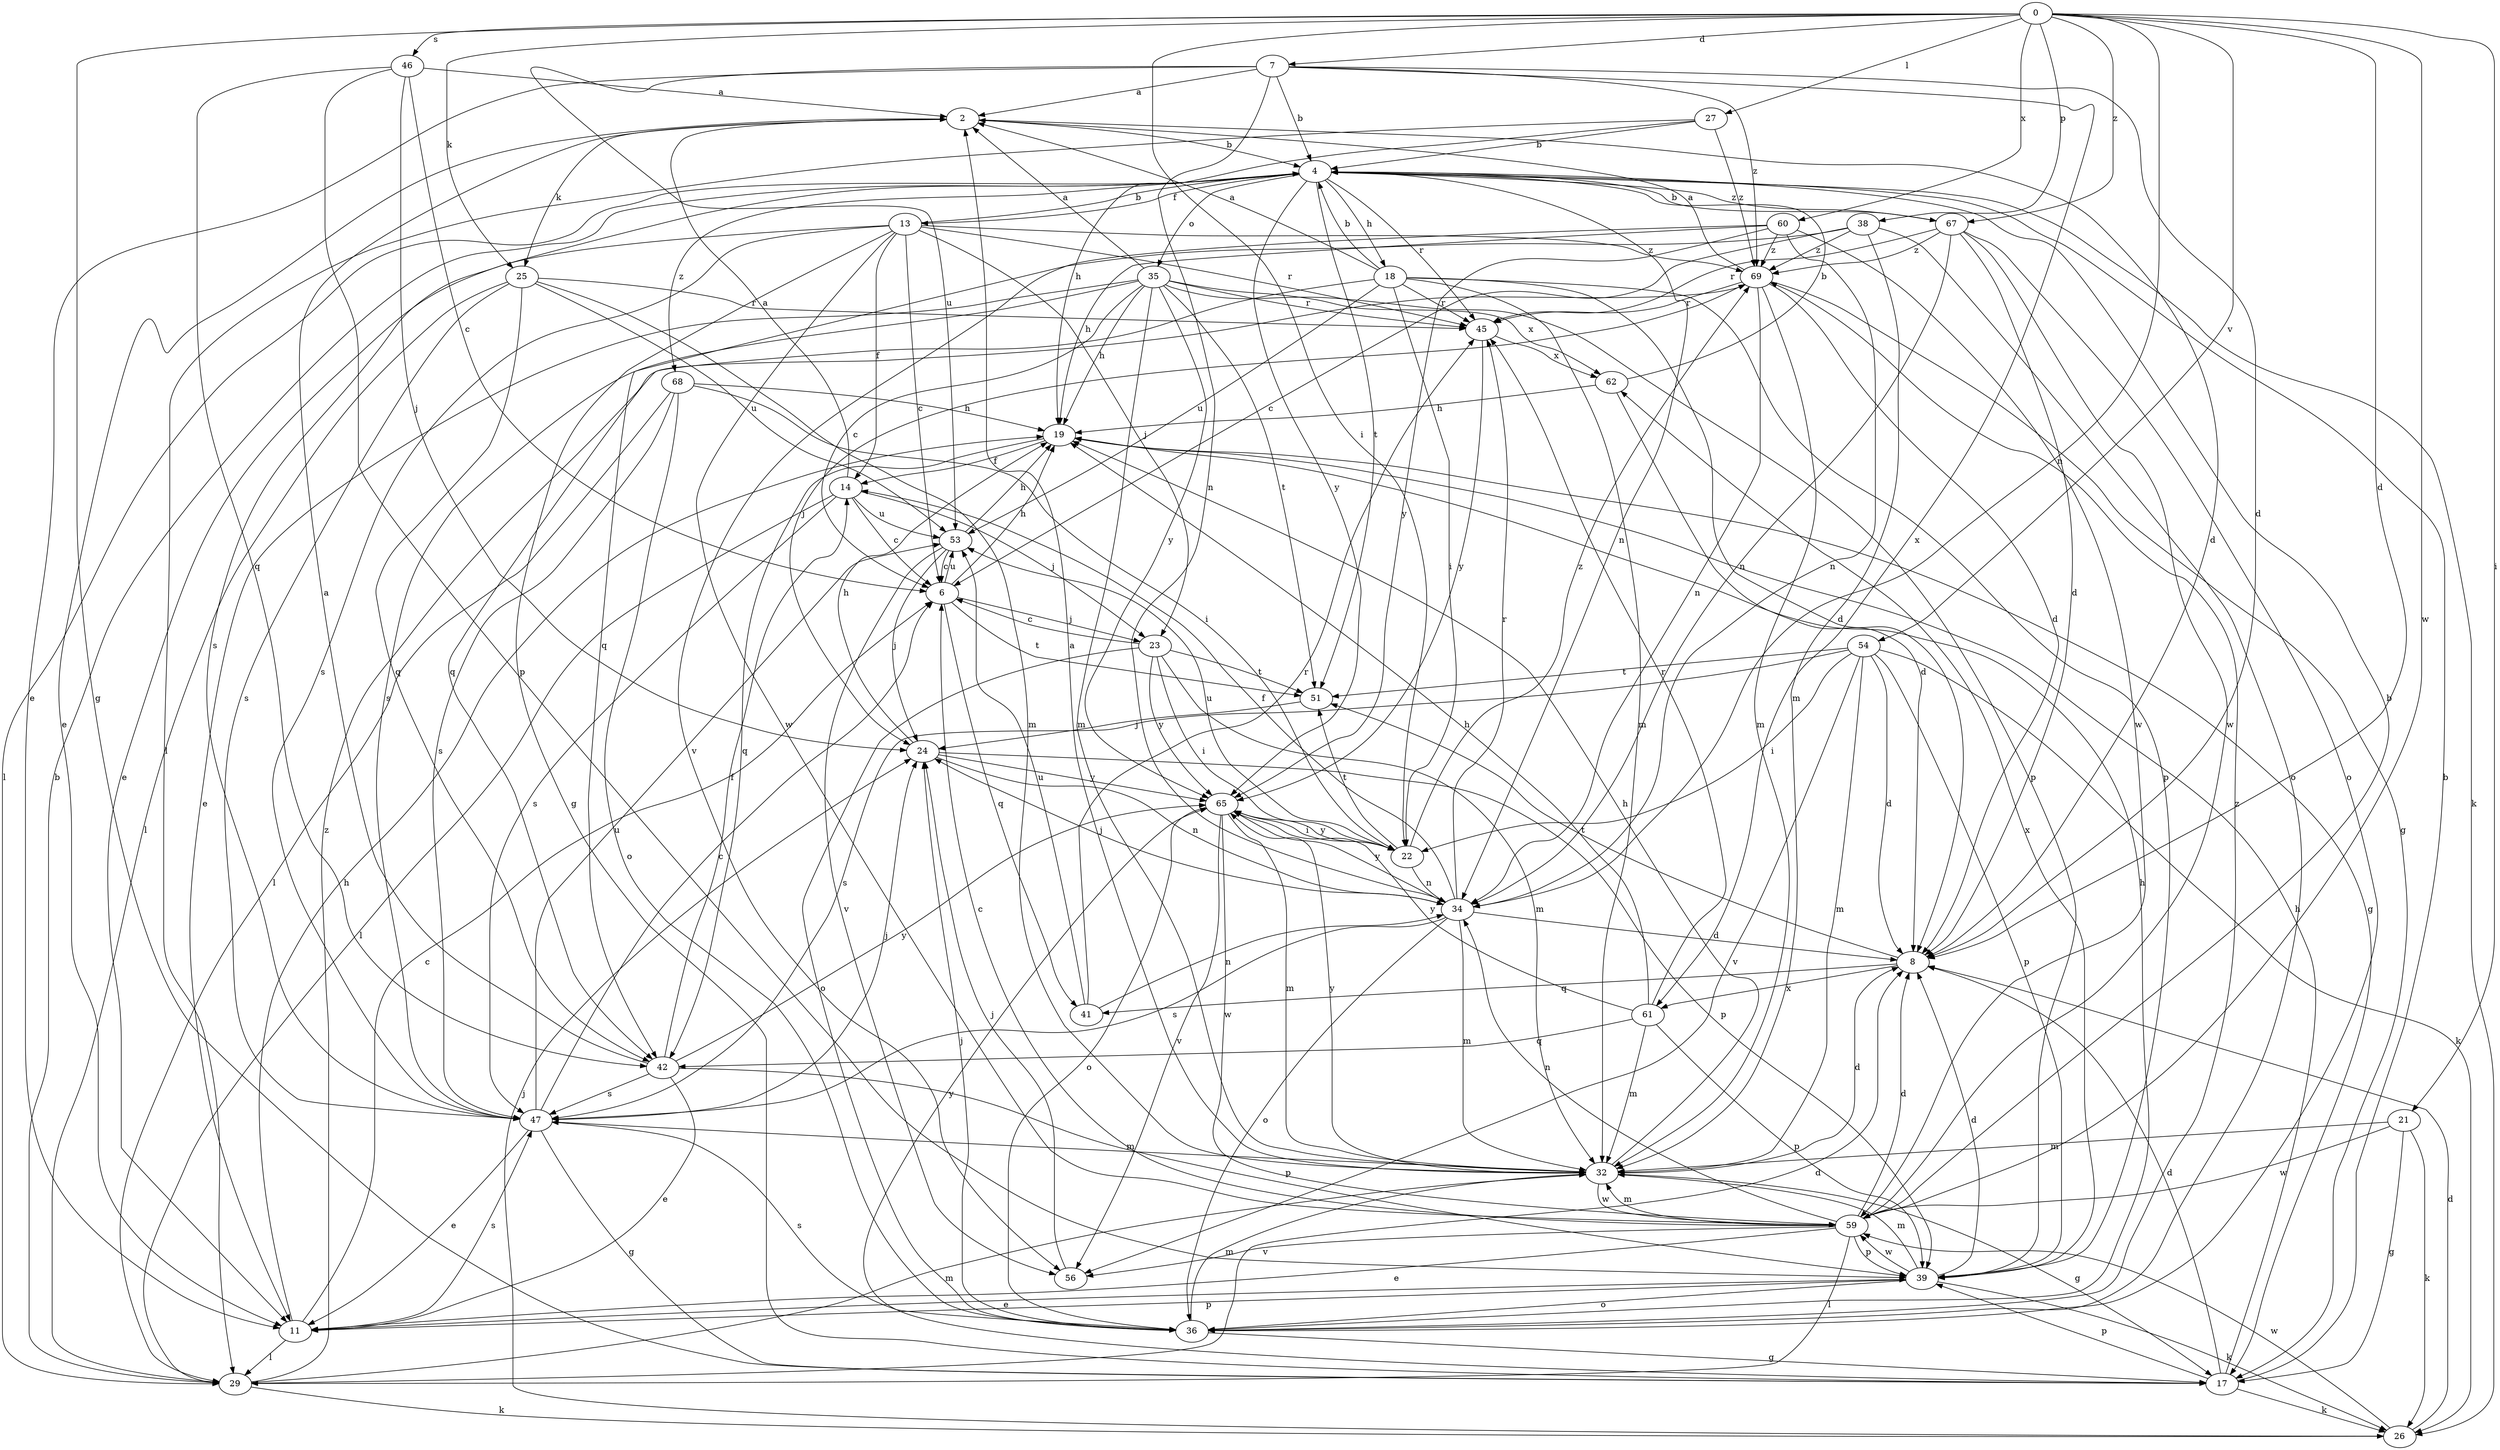 strict digraph  {
0;
2;
4;
6;
7;
8;
11;
13;
14;
17;
18;
19;
21;
22;
23;
24;
25;
26;
27;
29;
32;
34;
35;
36;
38;
39;
41;
42;
45;
46;
47;
51;
53;
54;
56;
59;
60;
61;
62;
65;
67;
68;
69;
0 -> 7  [label=d];
0 -> 8  [label=d];
0 -> 17  [label=g];
0 -> 21  [label=i];
0 -> 22  [label=i];
0 -> 25  [label=k];
0 -> 27  [label=l];
0 -> 34  [label=n];
0 -> 38  [label=p];
0 -> 46  [label=s];
0 -> 54  [label=v];
0 -> 59  [label=w];
0 -> 60  [label=x];
0 -> 67  [label=z];
2 -> 4  [label=b];
2 -> 8  [label=d];
2 -> 11  [label=e];
2 -> 25  [label=k];
4 -> 13  [label=f];
4 -> 18  [label=h];
4 -> 26  [label=k];
4 -> 29  [label=l];
4 -> 34  [label=n];
4 -> 35  [label=o];
4 -> 45  [label=r];
4 -> 47  [label=s];
4 -> 51  [label=t];
4 -> 65  [label=y];
4 -> 67  [label=z];
4 -> 68  [label=z];
6 -> 19  [label=h];
6 -> 23  [label=j];
6 -> 41  [label=q];
6 -> 51  [label=t];
6 -> 53  [label=u];
7 -> 2  [label=a];
7 -> 4  [label=b];
7 -> 8  [label=d];
7 -> 11  [label=e];
7 -> 34  [label=n];
7 -> 53  [label=u];
7 -> 61  [label=x];
7 -> 69  [label=z];
8 -> 41  [label=q];
8 -> 51  [label=t];
8 -> 61  [label=x];
11 -> 6  [label=c];
11 -> 19  [label=h];
11 -> 29  [label=l];
11 -> 39  [label=p];
11 -> 47  [label=s];
13 -> 4  [label=b];
13 -> 6  [label=c];
13 -> 11  [label=e];
13 -> 14  [label=f];
13 -> 17  [label=g];
13 -> 23  [label=j];
13 -> 45  [label=r];
13 -> 47  [label=s];
13 -> 59  [label=w];
13 -> 69  [label=z];
14 -> 2  [label=a];
14 -> 6  [label=c];
14 -> 23  [label=j];
14 -> 29  [label=l];
14 -> 47  [label=s];
14 -> 53  [label=u];
17 -> 4  [label=b];
17 -> 8  [label=d];
17 -> 19  [label=h];
17 -> 26  [label=k];
17 -> 39  [label=p];
17 -> 65  [label=y];
18 -> 2  [label=a];
18 -> 4  [label=b];
18 -> 8  [label=d];
18 -> 22  [label=i];
18 -> 32  [label=m];
18 -> 39  [label=p];
18 -> 42  [label=q];
18 -> 45  [label=r];
18 -> 53  [label=u];
19 -> 14  [label=f];
19 -> 17  [label=g];
19 -> 42  [label=q];
21 -> 17  [label=g];
21 -> 26  [label=k];
21 -> 32  [label=m];
21 -> 59  [label=w];
22 -> 34  [label=n];
22 -> 51  [label=t];
22 -> 53  [label=u];
22 -> 65  [label=y];
22 -> 69  [label=z];
23 -> 6  [label=c];
23 -> 22  [label=i];
23 -> 32  [label=m];
23 -> 36  [label=o];
23 -> 51  [label=t];
23 -> 65  [label=y];
24 -> 19  [label=h];
24 -> 34  [label=n];
24 -> 39  [label=p];
24 -> 65  [label=y];
25 -> 29  [label=l];
25 -> 32  [label=m];
25 -> 42  [label=q];
25 -> 45  [label=r];
25 -> 47  [label=s];
25 -> 53  [label=u];
26 -> 8  [label=d];
26 -> 24  [label=j];
26 -> 59  [label=w];
27 -> 4  [label=b];
27 -> 19  [label=h];
27 -> 29  [label=l];
27 -> 69  [label=z];
29 -> 4  [label=b];
29 -> 8  [label=d];
29 -> 26  [label=k];
29 -> 32  [label=m];
29 -> 69  [label=z];
32 -> 2  [label=a];
32 -> 8  [label=d];
32 -> 17  [label=g];
32 -> 19  [label=h];
32 -> 59  [label=w];
32 -> 65  [label=y];
34 -> 8  [label=d];
34 -> 14  [label=f];
34 -> 24  [label=j];
34 -> 32  [label=m];
34 -> 36  [label=o];
34 -> 45  [label=r];
34 -> 47  [label=s];
34 -> 65  [label=y];
35 -> 2  [label=a];
35 -> 6  [label=c];
35 -> 11  [label=e];
35 -> 19  [label=h];
35 -> 32  [label=m];
35 -> 39  [label=p];
35 -> 45  [label=r];
35 -> 47  [label=s];
35 -> 51  [label=t];
35 -> 62  [label=x];
35 -> 65  [label=y];
36 -> 17  [label=g];
36 -> 19  [label=h];
36 -> 24  [label=j];
36 -> 32  [label=m];
36 -> 47  [label=s];
36 -> 69  [label=z];
38 -> 6  [label=c];
38 -> 32  [label=m];
38 -> 36  [label=o];
38 -> 42  [label=q];
38 -> 69  [label=z];
39 -> 8  [label=d];
39 -> 11  [label=e];
39 -> 26  [label=k];
39 -> 32  [label=m];
39 -> 36  [label=o];
39 -> 59  [label=w];
39 -> 62  [label=x];
41 -> 34  [label=n];
41 -> 45  [label=r];
41 -> 53  [label=u];
42 -> 2  [label=a];
42 -> 11  [label=e];
42 -> 14  [label=f];
42 -> 39  [label=p];
42 -> 47  [label=s];
42 -> 65  [label=y];
45 -> 62  [label=x];
45 -> 65  [label=y];
46 -> 2  [label=a];
46 -> 6  [label=c];
46 -> 24  [label=j];
46 -> 39  [label=p];
46 -> 42  [label=q];
47 -> 6  [label=c];
47 -> 11  [label=e];
47 -> 17  [label=g];
47 -> 24  [label=j];
47 -> 32  [label=m];
47 -> 53  [label=u];
51 -> 24  [label=j];
53 -> 6  [label=c];
53 -> 19  [label=h];
53 -> 24  [label=j];
53 -> 56  [label=v];
54 -> 8  [label=d];
54 -> 22  [label=i];
54 -> 26  [label=k];
54 -> 32  [label=m];
54 -> 39  [label=p];
54 -> 47  [label=s];
54 -> 51  [label=t];
54 -> 56  [label=v];
56 -> 24  [label=j];
59 -> 4  [label=b];
59 -> 6  [label=c];
59 -> 8  [label=d];
59 -> 11  [label=e];
59 -> 29  [label=l];
59 -> 32  [label=m];
59 -> 34  [label=n];
59 -> 39  [label=p];
59 -> 56  [label=v];
60 -> 19  [label=h];
60 -> 34  [label=n];
60 -> 56  [label=v];
60 -> 59  [label=w];
60 -> 65  [label=y];
60 -> 69  [label=z];
61 -> 19  [label=h];
61 -> 32  [label=m];
61 -> 39  [label=p];
61 -> 42  [label=q];
61 -> 45  [label=r];
61 -> 65  [label=y];
62 -> 4  [label=b];
62 -> 8  [label=d];
62 -> 19  [label=h];
65 -> 22  [label=i];
65 -> 32  [label=m];
65 -> 36  [label=o];
65 -> 56  [label=v];
65 -> 59  [label=w];
67 -> 4  [label=b];
67 -> 8  [label=d];
67 -> 34  [label=n];
67 -> 36  [label=o];
67 -> 45  [label=r];
67 -> 59  [label=w];
67 -> 69  [label=z];
68 -> 19  [label=h];
68 -> 22  [label=i];
68 -> 29  [label=l];
68 -> 36  [label=o];
68 -> 47  [label=s];
69 -> 2  [label=a];
69 -> 8  [label=d];
69 -> 17  [label=g];
69 -> 24  [label=j];
69 -> 32  [label=m];
69 -> 34  [label=n];
69 -> 45  [label=r];
}
